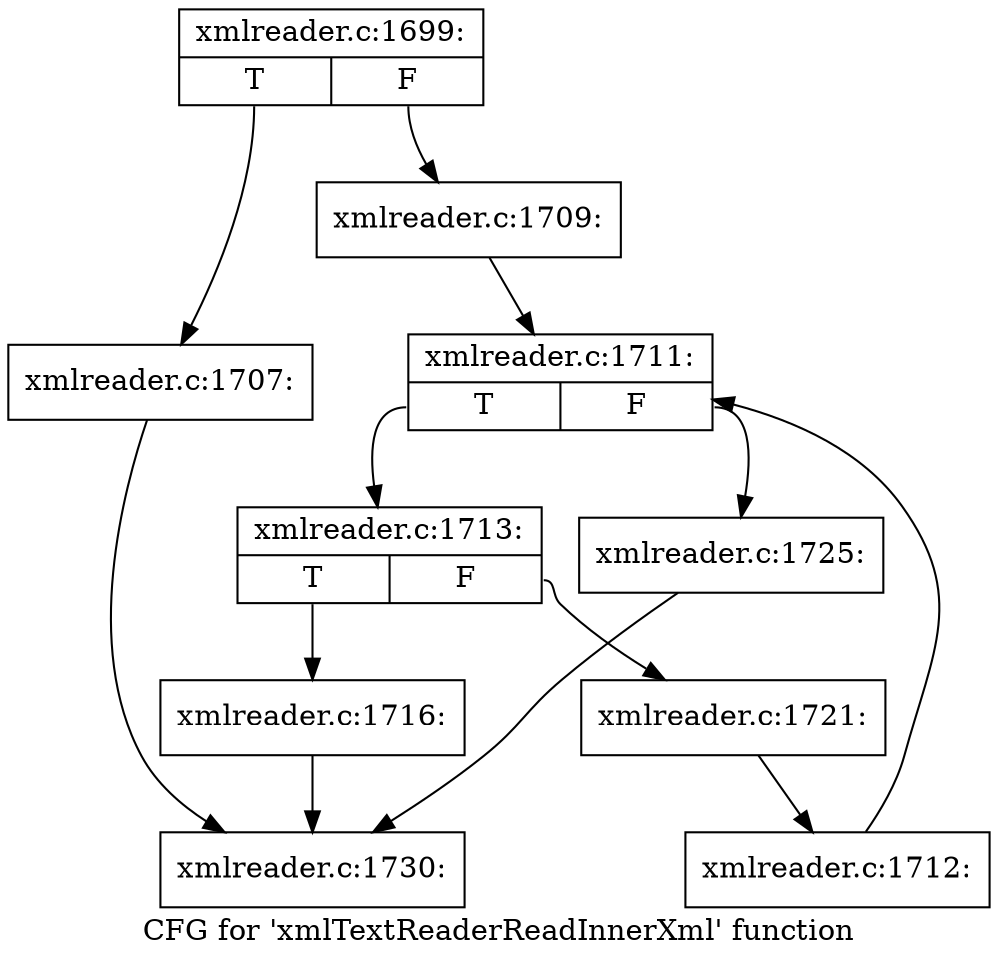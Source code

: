 digraph "CFG for 'xmlTextReaderReadInnerXml' function" {
	label="CFG for 'xmlTextReaderReadInnerXml' function";

	Node0x46d77c0 [shape=record,label="{xmlreader.c:1699:|{<s0>T|<s1>F}}"];
	Node0x46d77c0:s0 -> Node0x46d99b0;
	Node0x46d77c0:s1 -> Node0x46d9a00;
	Node0x46d99b0 [shape=record,label="{xmlreader.c:1707:}"];
	Node0x46d99b0 -> Node0x46d0dd0;
	Node0x46d9a00 [shape=record,label="{xmlreader.c:1709:}"];
	Node0x46d9a00 -> Node0x46db0d0;
	Node0x46db0d0 [shape=record,label="{xmlreader.c:1711:|{<s0>T|<s1>F}}"];
	Node0x46db0d0:s0 -> Node0x46db2d0;
	Node0x46db0d0:s1 -> Node0x46daae0;
	Node0x46db2d0 [shape=record,label="{xmlreader.c:1713:|{<s0>T|<s1>F}}"];
	Node0x46db2d0:s0 -> Node0x46ac930;
	Node0x46db2d0:s1 -> Node0x46da900;
	Node0x46ac930 [shape=record,label="{xmlreader.c:1716:}"];
	Node0x46ac930 -> Node0x46d0dd0;
	Node0x46da900 [shape=record,label="{xmlreader.c:1721:}"];
	Node0x46da900 -> Node0x46db280;
	Node0x46db280 [shape=record,label="{xmlreader.c:1712:}"];
	Node0x46db280 -> Node0x46db0d0;
	Node0x46daae0 [shape=record,label="{xmlreader.c:1725:}"];
	Node0x46daae0 -> Node0x46d0dd0;
	Node0x46d0dd0 [shape=record,label="{xmlreader.c:1730:}"];
}
